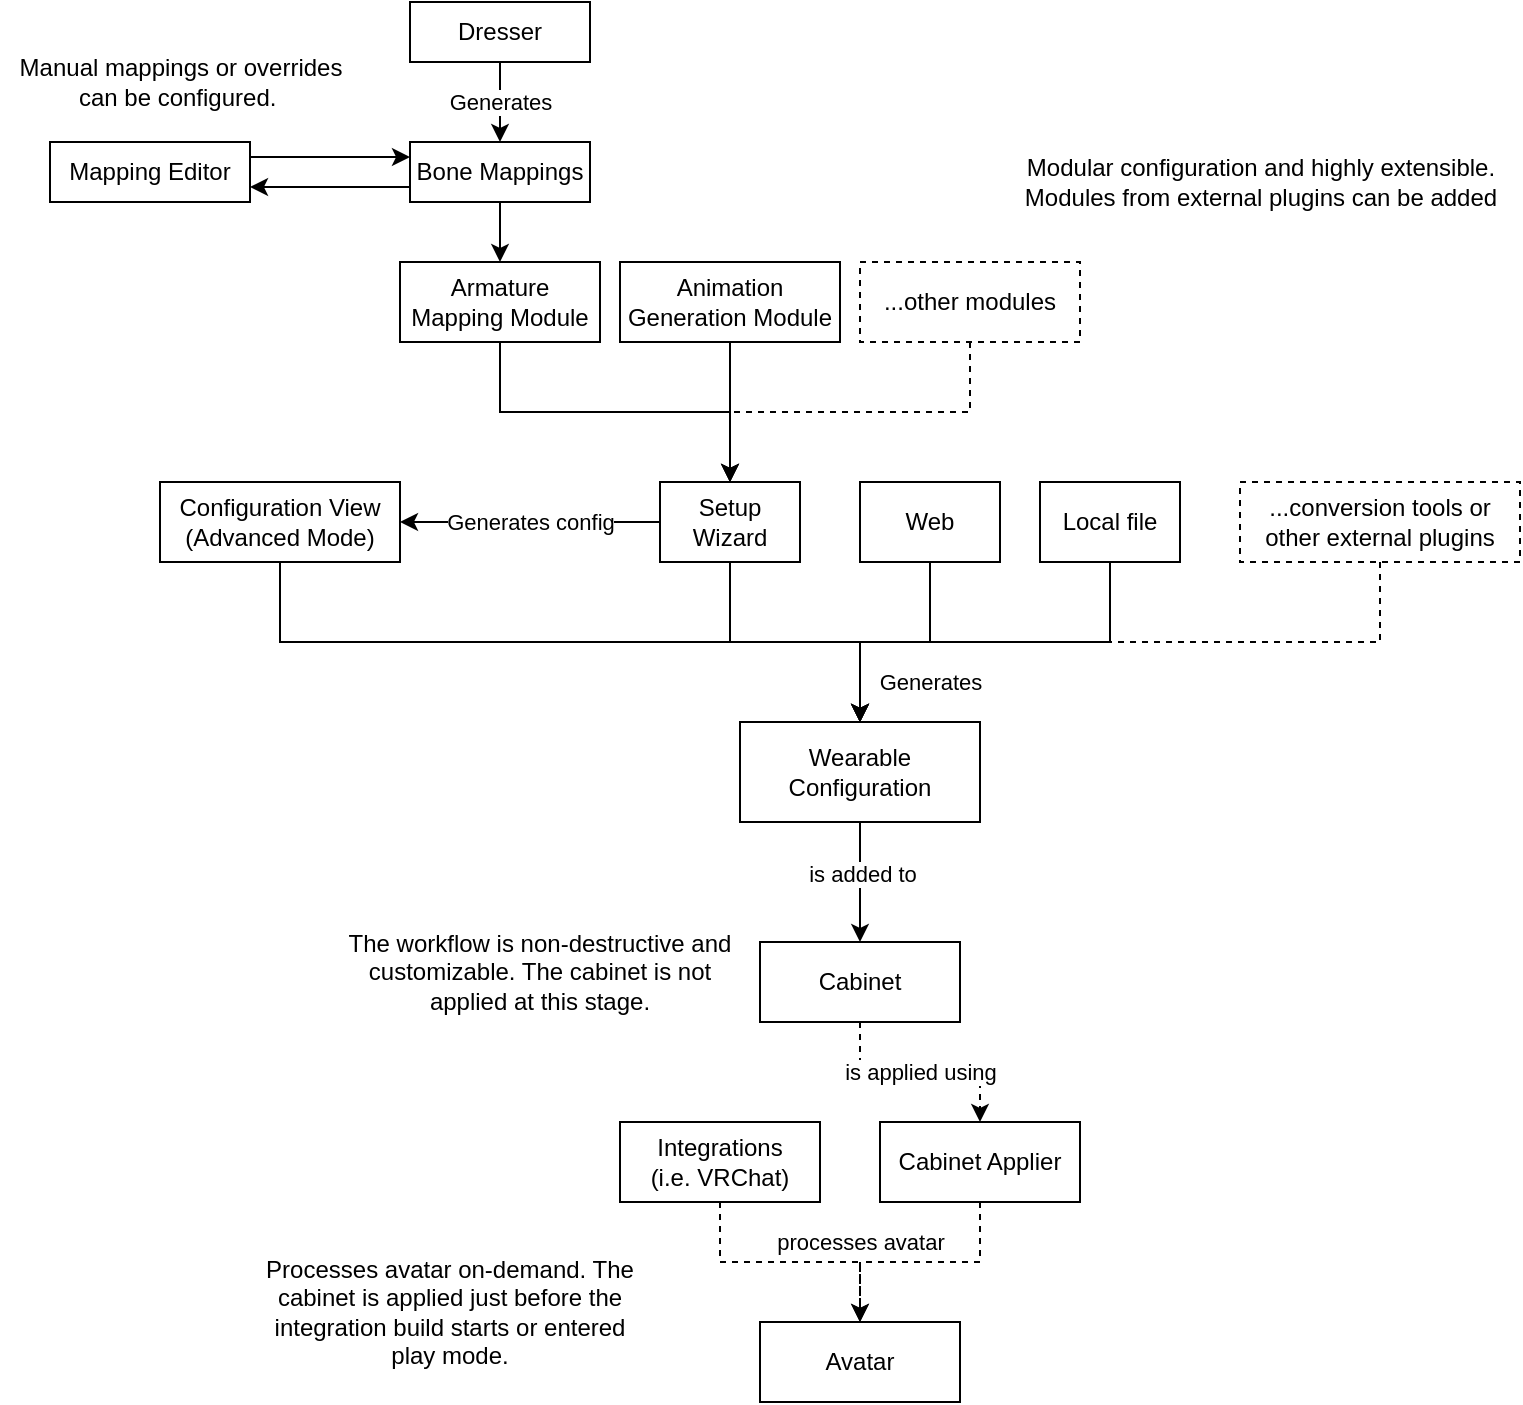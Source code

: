 <mxfile version="20.6.0" type="device"><diagram id="R2lEEEUBdFMjLlhIrx00" name="Page-1"><mxGraphModel dx="1718" dy="957" grid="1" gridSize="10" guides="1" tooltips="1" connect="1" arrows="1" fold="1" page="1" pageScale="1" pageWidth="850" pageHeight="1100" math="0" shadow="0" extFonts="Permanent Marker^https://fonts.googleapis.com/css?family=Permanent+Marker"><root><mxCell id="0"/><mxCell id="1" parent="0"/><mxCell id="hiwo5VJdausxB0IQ37F8-21" style="edgeStyle=orthogonalEdgeStyle;rounded=0;orthogonalLoop=1;jettySize=auto;html=1;exitX=0.5;exitY=1;exitDx=0;exitDy=0;entryX=0.5;entryY=0;entryDx=0;entryDy=0;strokeColor=default;endArrow=classic;endFill=1;dashed=1;" edge="1" parent="1" source="hiwo5VJdausxB0IQ37F8-6" target="hiwo5VJdausxB0IQ37F8-2"><mxGeometry relative="1" as="geometry"/></mxCell><mxCell id="hiwo5VJdausxB0IQ37F8-73" value="is applied using" style="edgeStyle=orthogonalEdgeStyle;rounded=0;orthogonalLoop=1;jettySize=auto;html=1;exitX=0.5;exitY=1;exitDx=0;exitDy=0;entryX=0.5;entryY=0;entryDx=0;entryDy=0;dashed=1;strokeColor=default;endArrow=classic;endFill=1;" edge="1" parent="1" source="hiwo5VJdausxB0IQ37F8-1" target="hiwo5VJdausxB0IQ37F8-70"><mxGeometry relative="1" as="geometry"/></mxCell><mxCell id="hiwo5VJdausxB0IQ37F8-1" value="Cabinet" style="rounded=0;whiteSpace=wrap;html=1;" vertex="1" parent="1"><mxGeometry x="420" y="510" width="100" height="40" as="geometry"/></mxCell><mxCell id="hiwo5VJdausxB0IQ37F8-25" style="edgeStyle=orthogonalEdgeStyle;rounded=0;orthogonalLoop=1;jettySize=auto;html=1;exitX=0.5;exitY=1;exitDx=0;exitDy=0;entryX=0.5;entryY=0;entryDx=0;entryDy=0;strokeColor=default;endArrow=classic;endFill=1;" edge="1" parent="1" source="hiwo5VJdausxB0IQ37F8-2" target="hiwo5VJdausxB0IQ37F8-1"><mxGeometry relative="1" as="geometry"/></mxCell><mxCell id="hiwo5VJdausxB0IQ37F8-28" value="is added to" style="edgeLabel;html=1;align=center;verticalAlign=middle;resizable=0;points=[];" vertex="1" connectable="0" parent="hiwo5VJdausxB0IQ37F8-25"><mxGeometry x="-0.151" y="1" relative="1" as="geometry"><mxPoint as="offset"/></mxGeometry></mxCell><mxCell id="hiwo5VJdausxB0IQ37F8-2" value="Wearable Configuration" style="rounded=0;whiteSpace=wrap;html=1;" vertex="1" parent="1"><mxGeometry x="410" y="400" width="120" height="50" as="geometry"/></mxCell><mxCell id="hiwo5VJdausxB0IQ37F8-20" style="edgeStyle=orthogonalEdgeStyle;rounded=0;orthogonalLoop=1;jettySize=auto;html=1;exitX=0.5;exitY=1;exitDx=0;exitDy=0;entryX=0.5;entryY=0;entryDx=0;entryDy=0;strokeColor=default;endArrow=classic;endFill=1;" edge="1" parent="1" source="hiwo5VJdausxB0IQ37F8-4" target="hiwo5VJdausxB0IQ37F8-2"><mxGeometry relative="1" as="geometry"/></mxCell><mxCell id="hiwo5VJdausxB0IQ37F8-33" value="Generates config" style="edgeStyle=orthogonalEdgeStyle;rounded=0;orthogonalLoop=1;jettySize=auto;html=1;exitX=0;exitY=0.5;exitDx=0;exitDy=0;entryX=1;entryY=0.5;entryDx=0;entryDy=0;strokeColor=default;endArrow=classic;endFill=1;" edge="1" parent="1" source="hiwo5VJdausxB0IQ37F8-4" target="hiwo5VJdausxB0IQ37F8-31"><mxGeometry relative="1" as="geometry"/></mxCell><mxCell id="hiwo5VJdausxB0IQ37F8-4" value="Setup Wizard" style="rounded=0;whiteSpace=wrap;html=1;" vertex="1" parent="1"><mxGeometry x="370" y="280" width="70" height="40" as="geometry"/></mxCell><mxCell id="hiwo5VJdausxB0IQ37F8-6" value="...conversion tools or other external plugins" style="rounded=0;whiteSpace=wrap;html=1;dashed=1;" vertex="1" parent="1"><mxGeometry x="660" y="280" width="140" height="40" as="geometry"/></mxCell><mxCell id="hiwo5VJdausxB0IQ37F8-24" value="Manual mappings or overrides&lt;br&gt;can be configured.&amp;nbsp;" style="text;html=1;align=center;verticalAlign=middle;resizable=0;points=[];autosize=1;strokeColor=none;fillColor=none;" vertex="1" parent="1"><mxGeometry x="40" y="60" width="180" height="40" as="geometry"/></mxCell><mxCell id="hiwo5VJdausxB0IQ37F8-53" value="Generates" style="edgeStyle=orthogonalEdgeStyle;rounded=0;orthogonalLoop=1;jettySize=auto;html=1;exitX=0.5;exitY=1;exitDx=0;exitDy=0;entryX=0.5;entryY=0;entryDx=0;entryDy=0;strokeColor=default;endArrow=classic;endFill=1;" edge="1" parent="1" source="hiwo5VJdausxB0IQ37F8-30" target="hiwo5VJdausxB0IQ37F8-34"><mxGeometry relative="1" as="geometry"/></mxCell><mxCell id="hiwo5VJdausxB0IQ37F8-30" value="Dresser" style="rounded=0;whiteSpace=wrap;html=1;" vertex="1" parent="1"><mxGeometry x="245" y="40" width="90" height="30" as="geometry"/></mxCell><mxCell id="hiwo5VJdausxB0IQ37F8-35" style="edgeStyle=orthogonalEdgeStyle;rounded=0;orthogonalLoop=1;jettySize=auto;html=1;exitX=0.5;exitY=1;exitDx=0;exitDy=0;entryX=0.5;entryY=0;entryDx=0;entryDy=0;strokeColor=default;endArrow=classic;endFill=1;" edge="1" parent="1" source="hiwo5VJdausxB0IQ37F8-31" target="hiwo5VJdausxB0IQ37F8-2"><mxGeometry relative="1" as="geometry"/></mxCell><mxCell id="hiwo5VJdausxB0IQ37F8-40" value="Generates" style="edgeLabel;html=1;align=center;verticalAlign=middle;resizable=0;points=[];" vertex="1" connectable="0" parent="hiwo5VJdausxB0IQ37F8-35"><mxGeometry x="0.836" y="3" relative="1" as="geometry"><mxPoint x="32" y="10" as="offset"/></mxGeometry></mxCell><mxCell id="hiwo5VJdausxB0IQ37F8-31" value="Configuration View&lt;br&gt;(Advanced Mode)" style="rounded=0;whiteSpace=wrap;html=1;" vertex="1" parent="1"><mxGeometry x="120" y="280" width="120" height="40" as="geometry"/></mxCell><mxCell id="hiwo5VJdausxB0IQ37F8-52" style="edgeStyle=orthogonalEdgeStyle;rounded=0;orthogonalLoop=1;jettySize=auto;html=1;exitX=0;exitY=0.75;exitDx=0;exitDy=0;entryX=1;entryY=0.75;entryDx=0;entryDy=0;strokeColor=default;endArrow=classic;endFill=1;" edge="1" parent="1" source="hiwo5VJdausxB0IQ37F8-34" target="hiwo5VJdausxB0IQ37F8-50"><mxGeometry relative="1" as="geometry"/></mxCell><mxCell id="hiwo5VJdausxB0IQ37F8-60" style="edgeStyle=orthogonalEdgeStyle;rounded=0;orthogonalLoop=1;jettySize=auto;html=1;exitX=0.5;exitY=1;exitDx=0;exitDy=0;entryX=0.5;entryY=0;entryDx=0;entryDy=0;strokeColor=default;endArrow=classic;endFill=1;" edge="1" parent="1" source="hiwo5VJdausxB0IQ37F8-34" target="hiwo5VJdausxB0IQ37F8-59"><mxGeometry relative="1" as="geometry"/></mxCell><mxCell id="hiwo5VJdausxB0IQ37F8-34" value="Bone Mappings" style="rounded=0;whiteSpace=wrap;html=1;" vertex="1" parent="1"><mxGeometry x="245" y="110" width="90" height="30" as="geometry"/></mxCell><mxCell id="hiwo5VJdausxB0IQ37F8-49" style="edgeStyle=orthogonalEdgeStyle;rounded=0;orthogonalLoop=1;jettySize=auto;html=1;exitX=0.5;exitY=1;exitDx=0;exitDy=0;entryX=0.5;entryY=0;entryDx=0;entryDy=0;strokeColor=default;endArrow=classic;endFill=1;" edge="1" parent="1" source="hiwo5VJdausxB0IQ37F8-41" target="hiwo5VJdausxB0IQ37F8-2"><mxGeometry relative="1" as="geometry"/></mxCell><mxCell id="hiwo5VJdausxB0IQ37F8-41" value="Local file" style="rounded=0;whiteSpace=wrap;html=1;" vertex="1" parent="1"><mxGeometry x="560" y="280" width="70" height="40" as="geometry"/></mxCell><mxCell id="hiwo5VJdausxB0IQ37F8-46" style="edgeStyle=orthogonalEdgeStyle;rounded=0;orthogonalLoop=1;jettySize=auto;html=1;exitX=0.5;exitY=1;exitDx=0;exitDy=0;entryX=0.5;entryY=0;entryDx=0;entryDy=0;strokeColor=default;endArrow=classic;endFill=1;" edge="1" parent="1" source="hiwo5VJdausxB0IQ37F8-43" target="hiwo5VJdausxB0IQ37F8-2"><mxGeometry relative="1" as="geometry"/></mxCell><mxCell id="hiwo5VJdausxB0IQ37F8-43" value="Web" style="rounded=0;whiteSpace=wrap;html=1;" vertex="1" parent="1"><mxGeometry x="470" y="280" width="70" height="40" as="geometry"/></mxCell><mxCell id="hiwo5VJdausxB0IQ37F8-51" style="edgeStyle=orthogonalEdgeStyle;rounded=0;orthogonalLoop=1;jettySize=auto;html=1;exitX=1;exitY=0.25;exitDx=0;exitDy=0;entryX=0;entryY=0.25;entryDx=0;entryDy=0;strokeColor=default;endArrow=classic;endFill=1;" edge="1" parent="1" source="hiwo5VJdausxB0IQ37F8-50" target="hiwo5VJdausxB0IQ37F8-34"><mxGeometry relative="1" as="geometry"/></mxCell><mxCell id="hiwo5VJdausxB0IQ37F8-50" value="Mapping Editor" style="rounded=0;whiteSpace=wrap;html=1;" vertex="1" parent="1"><mxGeometry x="65" y="110" width="100" height="30" as="geometry"/></mxCell><mxCell id="hiwo5VJdausxB0IQ37F8-57" value="Processes avatar on-demand. The cabinet is applied just before the integration build starts or entered play mode." style="text;html=1;strokeColor=none;fillColor=none;align=center;verticalAlign=middle;whiteSpace=wrap;rounded=0;" vertex="1" parent="1"><mxGeometry x="165" y="680" width="200" height="30" as="geometry"/></mxCell><mxCell id="hiwo5VJdausxB0IQ37F8-63" style="edgeStyle=orthogonalEdgeStyle;rounded=0;orthogonalLoop=1;jettySize=auto;html=1;exitX=0.5;exitY=1;exitDx=0;exitDy=0;entryX=0.5;entryY=0;entryDx=0;entryDy=0;strokeColor=default;endArrow=classic;endFill=1;" edge="1" parent="1" source="hiwo5VJdausxB0IQ37F8-59" target="hiwo5VJdausxB0IQ37F8-4"><mxGeometry relative="1" as="geometry"/></mxCell><mxCell id="hiwo5VJdausxB0IQ37F8-59" value="Armature Mapping Module" style="rounded=0;whiteSpace=wrap;html=1;" vertex="1" parent="1"><mxGeometry x="240" y="170" width="100" height="40" as="geometry"/></mxCell><mxCell id="hiwo5VJdausxB0IQ37F8-67" style="edgeStyle=orthogonalEdgeStyle;rounded=0;orthogonalLoop=1;jettySize=auto;html=1;exitX=0.5;exitY=1;exitDx=0;exitDy=0;entryX=0.5;entryY=0;entryDx=0;entryDy=0;strokeColor=default;endArrow=classic;endFill=1;" edge="1" parent="1" source="hiwo5VJdausxB0IQ37F8-61" target="hiwo5VJdausxB0IQ37F8-4"><mxGeometry relative="1" as="geometry"/></mxCell><mxCell id="hiwo5VJdausxB0IQ37F8-61" value="Animation Generation Module" style="rounded=0;whiteSpace=wrap;html=1;" vertex="1" parent="1"><mxGeometry x="350" y="170" width="110" height="40" as="geometry"/></mxCell><mxCell id="hiwo5VJdausxB0IQ37F8-68" style="edgeStyle=orthogonalEdgeStyle;rounded=0;orthogonalLoop=1;jettySize=auto;html=1;exitX=0.5;exitY=1;exitDx=0;exitDy=0;entryX=0.5;entryY=0;entryDx=0;entryDy=0;strokeColor=default;endArrow=classic;endFill=1;dashed=1;" edge="1" parent="1" source="hiwo5VJdausxB0IQ37F8-62" target="hiwo5VJdausxB0IQ37F8-4"><mxGeometry relative="1" as="geometry"/></mxCell><mxCell id="hiwo5VJdausxB0IQ37F8-62" value="...other modules" style="rounded=0;whiteSpace=wrap;html=1;dashed=1;" vertex="1" parent="1"><mxGeometry x="470" y="170" width="110" height="40" as="geometry"/></mxCell><mxCell id="hiwo5VJdausxB0IQ37F8-69" value="Modular configuration and highly extensible.&lt;br&gt;Modules from external plugins can be added" style="text;html=1;align=center;verticalAlign=middle;resizable=0;points=[];autosize=1;strokeColor=none;fillColor=none;" vertex="1" parent="1"><mxGeometry x="540" y="110" width="260" height="40" as="geometry"/></mxCell><mxCell id="hiwo5VJdausxB0IQ37F8-72" style="edgeStyle=orthogonalEdgeStyle;rounded=0;orthogonalLoop=1;jettySize=auto;html=1;exitX=0.5;exitY=1;exitDx=0;exitDy=0;entryX=0.5;entryY=0;entryDx=0;entryDy=0;dashed=1;strokeColor=default;endArrow=classic;endFill=1;" edge="1" parent="1" source="hiwo5VJdausxB0IQ37F8-70" target="hiwo5VJdausxB0IQ37F8-71"><mxGeometry relative="1" as="geometry"/></mxCell><mxCell id="hiwo5VJdausxB0IQ37F8-70" value="Cabinet Applier" style="rounded=0;whiteSpace=wrap;html=1;" vertex="1" parent="1"><mxGeometry x="480" y="600" width="100" height="40" as="geometry"/></mxCell><mxCell id="hiwo5VJdausxB0IQ37F8-71" value="Avatar" style="rounded=0;whiteSpace=wrap;html=1;" vertex="1" parent="1"><mxGeometry x="420" y="700" width="100" height="40" as="geometry"/></mxCell><mxCell id="hiwo5VJdausxB0IQ37F8-75" value="processes avatar" style="edgeStyle=orthogonalEdgeStyle;rounded=0;orthogonalLoop=1;jettySize=auto;html=1;exitX=0.5;exitY=1;exitDx=0;exitDy=0;entryX=0.5;entryY=0;entryDx=0;entryDy=0;dashed=1;strokeColor=default;endArrow=classic;endFill=1;" edge="1" parent="1" source="hiwo5VJdausxB0IQ37F8-74" target="hiwo5VJdausxB0IQ37F8-71"><mxGeometry x="0.538" y="-10" relative="1" as="geometry"><mxPoint x="10" y="-10" as="offset"/></mxGeometry></mxCell><mxCell id="hiwo5VJdausxB0IQ37F8-74" value="Integrations&lt;br&gt;(i.e. VRChat)" style="rounded=0;whiteSpace=wrap;html=1;" vertex="1" parent="1"><mxGeometry x="350" y="600" width="100" height="40" as="geometry"/></mxCell><mxCell id="hiwo5VJdausxB0IQ37F8-76" value="The workflow is non-destructive and customizable. The cabinet is not applied at this stage." style="text;html=1;strokeColor=none;fillColor=none;align=center;verticalAlign=middle;whiteSpace=wrap;rounded=0;" vertex="1" parent="1"><mxGeometry x="210" y="510" width="200" height="30" as="geometry"/></mxCell></root></mxGraphModel></diagram></mxfile>
